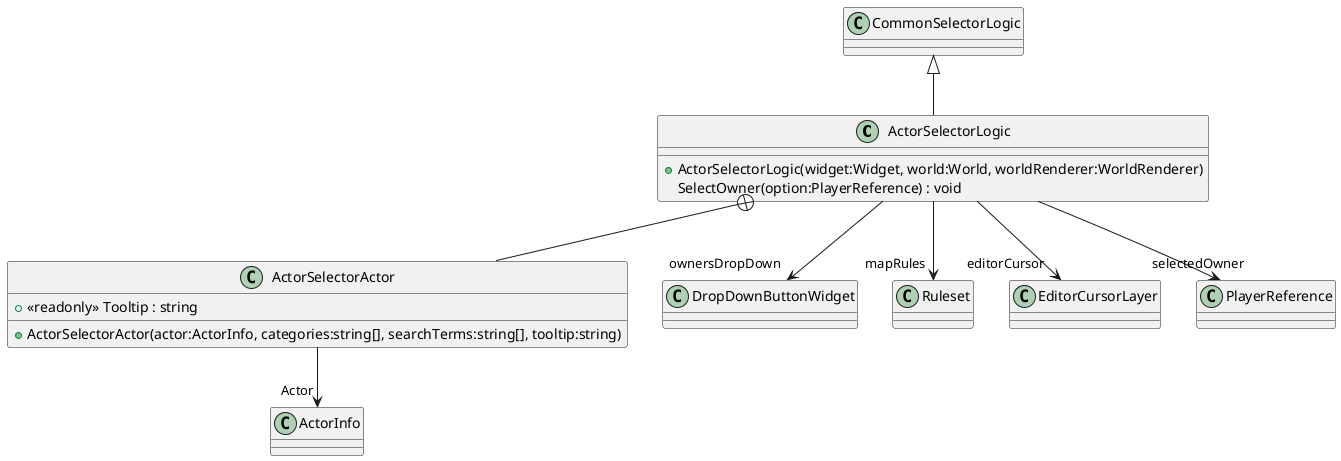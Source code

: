 @startuml
class ActorSelectorLogic {
    + ActorSelectorLogic(widget:Widget, world:World, worldRenderer:WorldRenderer)
    SelectOwner(option:PlayerReference) : void
}
class ActorSelectorActor {
    + <<readonly>> Tooltip : string
    + ActorSelectorActor(actor:ActorInfo, categories:string[], searchTerms:string[], tooltip:string)
}
CommonSelectorLogic <|-- ActorSelectorLogic
ActorSelectorLogic --> "ownersDropDown" DropDownButtonWidget
ActorSelectorLogic --> "mapRules" Ruleset
ActorSelectorLogic --> "editorCursor" EditorCursorLayer
ActorSelectorLogic --> "selectedOwner" PlayerReference
ActorSelectorLogic +-- ActorSelectorActor
ActorSelectorActor --> "Actor" ActorInfo
@enduml
